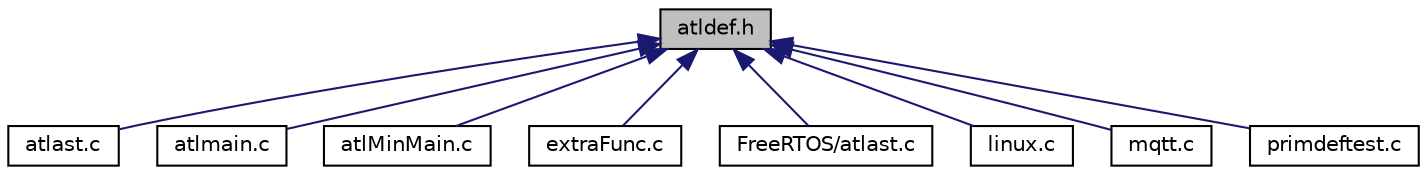 digraph "atldef.h"
{
  edge [fontname="Helvetica",fontsize="10",labelfontname="Helvetica",labelfontsize="10"];
  node [fontname="Helvetica",fontsize="10",shape=record];
  Node3 [label="atldef.h",height=0.2,width=0.4,color="black", fillcolor="grey75", style="filled", fontcolor="black"];
  Node3 -> Node4 [dir="back",color="midnightblue",fontsize="10",style="solid",fontname="Helvetica"];
  Node4 [label="atlast.c",height=0.2,width=0.4,color="black", fillcolor="white", style="filled",URL="$atlast_8c.html"];
  Node3 -> Node5 [dir="back",color="midnightblue",fontsize="10",style="solid",fontname="Helvetica"];
  Node5 [label="atlmain.c",height=0.2,width=0.4,color="black", fillcolor="white", style="filled",URL="$atlmain_8c.html"];
  Node3 -> Node6 [dir="back",color="midnightblue",fontsize="10",style="solid",fontname="Helvetica"];
  Node6 [label="atlMinMain.c",height=0.2,width=0.4,color="black", fillcolor="white", style="filled",URL="$atlMinMain_8c.html"];
  Node3 -> Node7 [dir="back",color="midnightblue",fontsize="10",style="solid",fontname="Helvetica"];
  Node7 [label="extraFunc.c",height=0.2,width=0.4,color="black", fillcolor="white", style="filled",URL="$extraFunc_8c.html"];
  Node3 -> Node8 [dir="back",color="midnightblue",fontsize="10",style="solid",fontname="Helvetica"];
  Node8 [label="FreeRTOS/atlast.c",height=0.2,width=0.4,color="black", fillcolor="white", style="filled",URL="$FreeRTOS_2atlast_8c.html"];
  Node3 -> Node9 [dir="back",color="midnightblue",fontsize="10",style="solid",fontname="Helvetica"];
  Node9 [label="linux.c",height=0.2,width=0.4,color="black", fillcolor="white", style="filled",URL="$linux_8c.html"];
  Node3 -> Node10 [dir="back",color="midnightblue",fontsize="10",style="solid",fontname="Helvetica"];
  Node10 [label="mqtt.c",height=0.2,width=0.4,color="black", fillcolor="white", style="filled",URL="$mqtt_8c.html"];
  Node3 -> Node11 [dir="back",color="midnightblue",fontsize="10",style="solid",fontname="Helvetica"];
  Node11 [label="primdeftest.c",height=0.2,width=0.4,color="black", fillcolor="white", style="filled",URL="$primdeftest_8c.html"];
}
